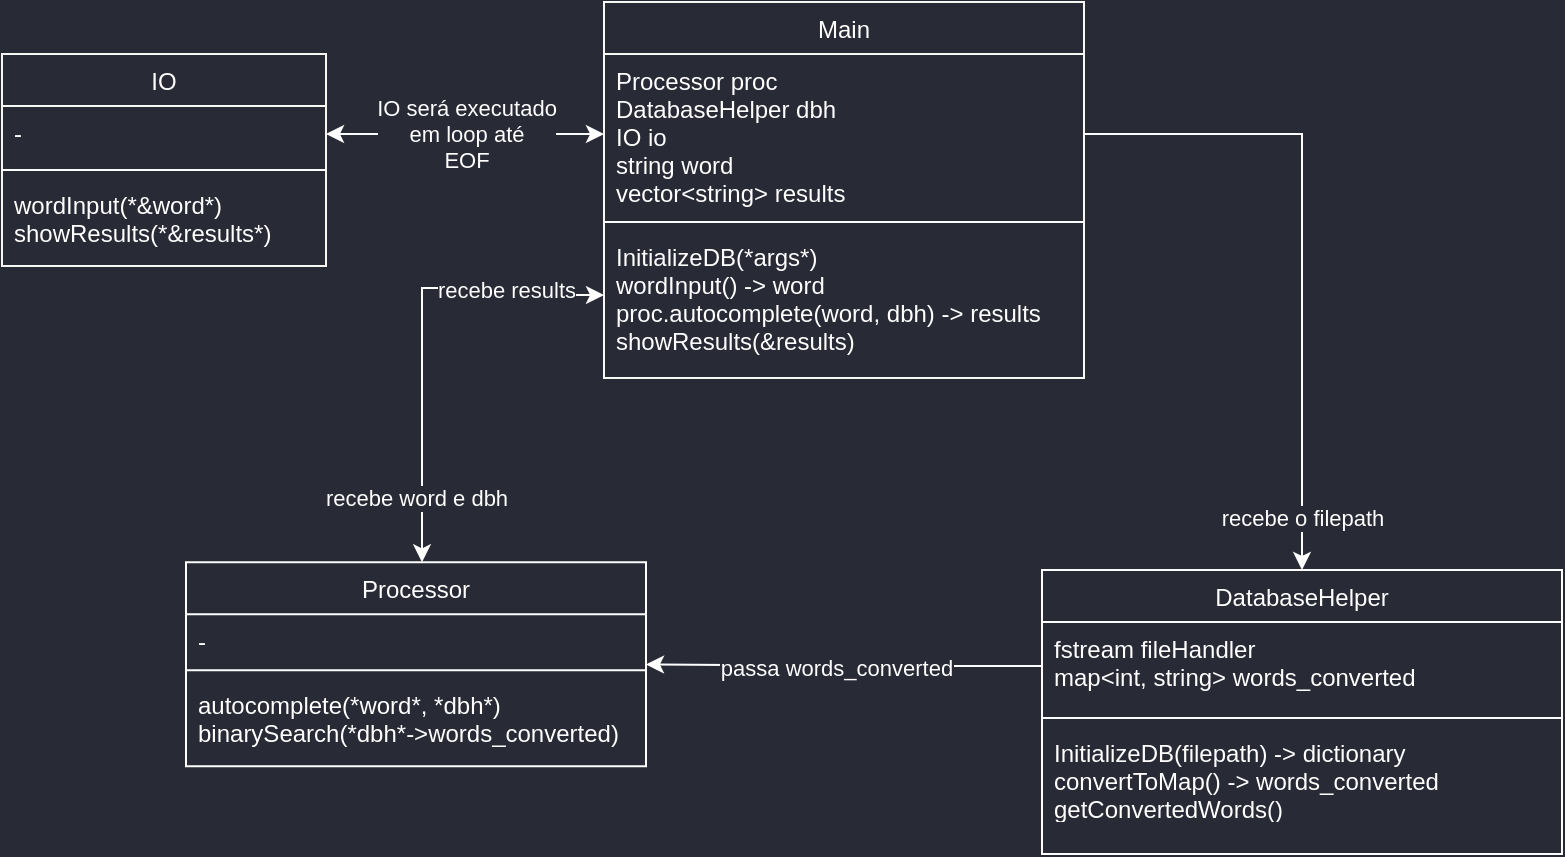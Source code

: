 <mxfile version="16.4.0" type="device"><diagram id="C5RBs43oDa-KdzZeNtuy" name="Page-1"><mxGraphModel dx="1471" dy="519" grid="0" gridSize="10" guides="1" tooltips="1" connect="1" arrows="1" fold="1" page="0" pageScale="1" pageWidth="827" pageHeight="1169" background="#282a36" math="0" shadow="0"><root><mxCell id="WIyWlLk6GJQsqaUBKTNV-0"/><mxCell id="WIyWlLk6GJQsqaUBKTNV-1" parent="WIyWlLk6GJQsqaUBKTNV-0"/><mxCell id="zkfFHV4jXpPFQw0GAbJ--6" value="Main" style="swimlane;fontStyle=0;align=center;verticalAlign=top;childLayout=stackLayout;horizontal=1;startSize=26;horizontalStack=0;resizeParent=1;resizeLast=0;collapsible=1;marginBottom=0;rounded=0;shadow=0;strokeWidth=1;fontColor=#FFFFFF;labelBackgroundColor=none;fillColor=none;labelBorderColor=none;strokeColor=#f8f8f2;" parent="WIyWlLk6GJQsqaUBKTNV-1" vertex="1"><mxGeometry x="296" y="43" width="240" height="188" as="geometry"><mxRectangle x="220" y="360" width="160" height="26" as="alternateBounds"/></mxGeometry></mxCell><mxCell id="zkfFHV4jXpPFQw0GAbJ--7" value="Processor proc&#10;DatabaseHelper dbh&#10;IO io&#10;string word&#10;vector&lt;string&gt; results" style="text;align=left;verticalAlign=top;spacingLeft=4;spacingRight=4;overflow=hidden;rotatable=0;points=[[0,0.5],[1,0.5]];portConstraint=eastwest;fontColor=#FFFFFF;labelBorderColor=none;" parent="zkfFHV4jXpPFQw0GAbJ--6" vertex="1"><mxGeometry y="26" width="240" height="80" as="geometry"/></mxCell><mxCell id="zkfFHV4jXpPFQw0GAbJ--9" value="" style="line;html=1;strokeWidth=1;align=left;verticalAlign=middle;spacingTop=-1;spacingLeft=3;spacingRight=3;rotatable=0;labelPosition=right;points=[];portConstraint=eastwest;fontColor=#FFFFFF;labelBorderColor=none;strokeColor=#FFFFFF;" parent="zkfFHV4jXpPFQw0GAbJ--6" vertex="1"><mxGeometry y="106" width="240" height="8" as="geometry"/></mxCell><mxCell id="zkfFHV4jXpPFQw0GAbJ--11" value="InitializeDB(*args*)&#10;wordInput() -&gt; word&#10;proc.autocomplete(word, dbh) -&gt; results&#10;showResults(&amp;results)" style="text;align=left;verticalAlign=top;spacingLeft=4;spacingRight=4;overflow=hidden;rotatable=0;points=[[0,0.5],[1,0.5]];portConstraint=eastwest;fontColor=#FFFFFF;fontStyle=0;labelBorderColor=none;" parent="zkfFHV4jXpPFQw0GAbJ--6" vertex="1"><mxGeometry y="114" width="240" height="65" as="geometry"/></mxCell><mxCell id="zkfFHV4jXpPFQw0GAbJ--13" value="DatabaseHelper" style="swimlane;fontStyle=0;align=center;verticalAlign=top;childLayout=stackLayout;horizontal=1;startSize=26;horizontalStack=0;resizeParent=1;resizeLast=0;collapsible=1;marginBottom=0;rounded=0;shadow=0;strokeWidth=1;fontColor=#FFFFFF;fillColor=none;labelBorderColor=none;strokeColor=#FFFFFF;" parent="WIyWlLk6GJQsqaUBKTNV-1" vertex="1"><mxGeometry x="515" y="327" width="260" height="142" as="geometry"><mxRectangle x="430" y="444" width="170" height="26" as="alternateBounds"/></mxGeometry></mxCell><mxCell id="zkfFHV4jXpPFQw0GAbJ--14" value="fstream fileHandler&#10;map&lt;int, string&gt; words_converted" style="text;align=left;verticalAlign=top;spacingLeft=4;spacingRight=4;overflow=hidden;rotatable=0;points=[[0,0.5],[1,0.5]];portConstraint=eastwest;fontColor=#FFFFFF;labelBorderColor=none;" parent="zkfFHV4jXpPFQw0GAbJ--13" vertex="1"><mxGeometry y="26" width="260" height="44" as="geometry"/></mxCell><mxCell id="zkfFHV4jXpPFQw0GAbJ--15" value="" style="line;html=1;strokeWidth=1;align=left;verticalAlign=middle;spacingTop=-1;spacingLeft=3;spacingRight=3;rotatable=0;labelPosition=right;points=[];portConstraint=eastwest;fontColor=#FFFFFF;labelBorderColor=none;strokeColor=#FFFFFF;" parent="zkfFHV4jXpPFQw0GAbJ--13" vertex="1"><mxGeometry y="70" width="260" height="8" as="geometry"/></mxCell><mxCell id="J4kxLh2qlvf4K1cdq-Gc-14" value="InitializeDB(filepath) -&gt; dictionary&#10;convertToMap() -&gt; words_converted&#10;getConvertedWords()" style="text;align=left;verticalAlign=top;spacingLeft=4;spacingRight=4;overflow=hidden;rotatable=0;points=[[0,0.5],[1,0.5]];portConstraint=eastwest;fontColor=#FFFFFF;labelBorderColor=none;" parent="zkfFHV4jXpPFQw0GAbJ--13" vertex="1"><mxGeometry y="78" width="260" height="44" as="geometry"/></mxCell><mxCell id="J4kxLh2qlvf4K1cdq-Gc-0" value="Processor" style="swimlane;fontStyle=0;align=center;verticalAlign=top;childLayout=stackLayout;horizontal=1;startSize=26;horizontalStack=0;resizeParent=1;resizeLast=0;collapsible=1;marginBottom=0;rounded=0;shadow=0;strokeWidth=1;fontColor=#FFFFFF;labelBorderColor=none;fillColor=none;strokeColor=#FFFFFF;" parent="WIyWlLk6GJQsqaUBKTNV-1" vertex="1"><mxGeometry x="87" y="323.17" width="230" height="102" as="geometry"><mxRectangle x="215" y="558" width="170" height="26" as="alternateBounds"/></mxGeometry></mxCell><mxCell id="J4kxLh2qlvf4K1cdq-Gc-1" value="-" style="text;align=left;verticalAlign=top;spacingLeft=4;spacingRight=4;overflow=hidden;rotatable=0;points=[[0,0.5],[1,0.5]];portConstraint=eastwest;fontColor=#FFFFFF;labelBorderColor=none;" parent="J4kxLh2qlvf4K1cdq-Gc-0" vertex="1"><mxGeometry y="26" width="230" height="24" as="geometry"/></mxCell><mxCell id="J4kxLh2qlvf4K1cdq-Gc-2" value="" style="line;html=1;strokeWidth=1;align=left;verticalAlign=middle;spacingTop=-1;spacingLeft=3;spacingRight=3;rotatable=0;labelPosition=right;points=[];portConstraint=eastwest;fontColor=#FFFFFF;labelBorderColor=none;fillColor=none;strokeColor=#FFFFFF;" parent="J4kxLh2qlvf4K1cdq-Gc-0" vertex="1"><mxGeometry y="50" width="230" height="8" as="geometry"/></mxCell><mxCell id="J4kxLh2qlvf4K1cdq-Gc-17" value="autocomplete(*word*, *dbh*)&#10;binarySearch(*dbh*-&gt;words_converted)&#10;" style="text;align=left;verticalAlign=top;spacingLeft=4;spacingRight=4;overflow=hidden;rotatable=0;points=[[0,0.5],[1,0.5]];portConstraint=eastwest;fontColor=#FFFFFF;labelBorderColor=none;" parent="J4kxLh2qlvf4K1cdq-Gc-0" vertex="1"><mxGeometry y="58" width="230" height="44" as="geometry"/></mxCell><mxCell id="J4kxLh2qlvf4K1cdq-Gc-7" style="edgeStyle=orthogonalEdgeStyle;rounded=0;orthogonalLoop=1;jettySize=auto;html=1;exitX=1;exitY=0.5;exitDx=0;exitDy=0;entryX=0.5;entryY=0;entryDx=0;entryDy=0;fontColor=#FFFFFF;labelBorderColor=none;strokeColor=#FFFFFF;" parent="WIyWlLk6GJQsqaUBKTNV-1" source="zkfFHV4jXpPFQw0GAbJ--7" target="zkfFHV4jXpPFQw0GAbJ--13" edge="1"><mxGeometry relative="1" as="geometry"/></mxCell><mxCell id="J4kxLh2qlvf4K1cdq-Gc-22" value="recebe o filepath" style="edgeLabel;html=1;align=center;verticalAlign=middle;resizable=0;points=[];fontColor=#FFFFFF;labelBackgroundColor=#282A36;labelBorderColor=none;" parent="J4kxLh2qlvf4K1cdq-Gc-7" vertex="1" connectable="0"><mxGeometry x="0.465" relative="1" as="geometry"><mxPoint y="61" as="offset"/></mxGeometry></mxCell><mxCell id="J4kxLh2qlvf4K1cdq-Gc-9" style="edgeStyle=orthogonalEdgeStyle;rounded=0;orthogonalLoop=1;jettySize=auto;html=1;exitX=0;exitY=0.5;exitDx=0;exitDy=0;fontColor=#FFFFFF;labelBorderColor=none;strokeColor=#FFFFFF;" parent="WIyWlLk6GJQsqaUBKTNV-1" source="zkfFHV4jXpPFQw0GAbJ--14" target="J4kxLh2qlvf4K1cdq-Gc-0" edge="1"><mxGeometry relative="1" as="geometry"/></mxCell><mxCell id="J4kxLh2qlvf4K1cdq-Gc-25" value="&lt;div&gt;passa words_converted&lt;/div&gt;" style="edgeLabel;html=1;align=center;verticalAlign=middle;resizable=0;points=[];fontColor=#FFFFFF;labelBorderColor=none;labelBackgroundColor=#282A36;" parent="J4kxLh2qlvf4K1cdq-Gc-9" vertex="1" connectable="0"><mxGeometry x="-0.311" y="-2" relative="1" as="geometry"><mxPoint x="-35" y="3" as="offset"/></mxGeometry></mxCell><mxCell id="J4kxLh2qlvf4K1cdq-Gc-10" style="edgeStyle=orthogonalEdgeStyle;rounded=0;orthogonalLoop=1;jettySize=auto;html=1;exitX=0;exitY=0.5;exitDx=0;exitDy=0;fontColor=#FFFFFF;labelBorderColor=none;strokeColor=#FFFFFF;startArrow=classic;startFill=1;" parent="WIyWlLk6GJQsqaUBKTNV-1" source="zkfFHV4jXpPFQw0GAbJ--11" target="J4kxLh2qlvf4K1cdq-Gc-0" edge="1"><mxGeometry relative="1" as="geometry"><Array as="points"><mxPoint x="270" y="186"/><mxPoint x="205" y="186"/></Array></mxGeometry></mxCell><mxCell id="J4kxLh2qlvf4K1cdq-Gc-23" value="recebe word e dbh" style="edgeLabel;html=1;align=center;verticalAlign=middle;resizable=0;points=[];fontColor=#FFFFFF;labelBorderColor=none;labelBackgroundColor=#282A36;" parent="J4kxLh2qlvf4K1cdq-Gc-10" vertex="1" connectable="0"><mxGeometry x="0.613" relative="1" as="geometry"><mxPoint x="-3" y="12" as="offset"/></mxGeometry></mxCell><mxCell id="J4kxLh2qlvf4K1cdq-Gc-24" value="recebe results" style="edgeLabel;html=1;align=center;verticalAlign=middle;resizable=0;points=[];fontColor=#FFFFFF;labelBorderColor=none;labelBackgroundColor=#282A36;" parent="J4kxLh2qlvf4K1cdq-Gc-10" vertex="1" connectable="0"><mxGeometry x="-0.704" y="-2" relative="1" as="geometry"><mxPoint x="-18" y="3" as="offset"/></mxGeometry></mxCell><mxCell id="J4kxLh2qlvf4K1cdq-Gc-28" value="IO" style="swimlane;fontStyle=0;align=center;verticalAlign=top;childLayout=stackLayout;horizontal=1;startSize=26;horizontalStack=0;resizeParent=1;resizeLast=0;collapsible=1;marginBottom=0;rounded=0;shadow=0;strokeWidth=1;fontColor=#FFFFFF;labelBackgroundColor=none;fillColor=none;labelBorderColor=none;strokeColor=#f8f8f2;" parent="WIyWlLk6GJQsqaUBKTNV-1" vertex="1"><mxGeometry x="-5" y="69" width="162" height="106" as="geometry"><mxRectangle x="220" y="360" width="160" height="26" as="alternateBounds"/></mxGeometry></mxCell><mxCell id="J4kxLh2qlvf4K1cdq-Gc-29" value="-" style="text;align=left;verticalAlign=top;spacingLeft=4;spacingRight=4;overflow=hidden;rotatable=0;points=[[0,0.5],[1,0.5]];portConstraint=eastwest;fontColor=#FFFFFF;labelBorderColor=none;" parent="J4kxLh2qlvf4K1cdq-Gc-28" vertex="1"><mxGeometry y="26" width="162" height="28" as="geometry"/></mxCell><mxCell id="J4kxLh2qlvf4K1cdq-Gc-30" value="" style="line;html=1;strokeWidth=1;align=left;verticalAlign=middle;spacingTop=-1;spacingLeft=3;spacingRight=3;rotatable=0;labelPosition=right;points=[];portConstraint=eastwest;fontColor=#FFFFFF;labelBorderColor=none;strokeColor=#FFFFFF;" parent="J4kxLh2qlvf4K1cdq-Gc-28" vertex="1"><mxGeometry y="54" width="162" height="8" as="geometry"/></mxCell><mxCell id="J4kxLh2qlvf4K1cdq-Gc-31" value="wordInput(*&amp;word*)&#10;showResults(*&amp;results*)&#10;" style="text;align=left;verticalAlign=top;spacingLeft=4;spacingRight=4;overflow=hidden;rotatable=0;points=[[0,0.5],[1,0.5]];portConstraint=eastwest;fontColor=#FFFFFF;fontStyle=0;labelBorderColor=none;" parent="J4kxLh2qlvf4K1cdq-Gc-28" vertex="1"><mxGeometry y="62" width="162" height="44" as="geometry"/></mxCell><mxCell id="J4kxLh2qlvf4K1cdq-Gc-32" style="edgeStyle=orthogonalEdgeStyle;rounded=0;orthogonalLoop=1;jettySize=auto;html=1;exitX=1;exitY=0.5;exitDx=0;exitDy=0;entryX=0;entryY=0.5;entryDx=0;entryDy=0;labelBorderColor=none;fontColor=#FFFFFF;strokeColor=#FFFFFF;startArrow=classic;startFill=1;" parent="WIyWlLk6GJQsqaUBKTNV-1" source="J4kxLh2qlvf4K1cdq-Gc-29" target="zkfFHV4jXpPFQw0GAbJ--7" edge="1"><mxGeometry relative="1" as="geometry"/></mxCell><mxCell id="J4kxLh2qlvf4K1cdq-Gc-35" value="&lt;div&gt;IO será executado &lt;br&gt;&lt;/div&gt;&lt;div&gt;em loop até&lt;br&gt;EOF&lt;br&gt;&lt;/div&gt;" style="edgeLabel;html=1;align=center;verticalAlign=middle;resizable=0;points=[];fontColor=#FFFFFF;labelBackgroundColor=#282A36;" parent="J4kxLh2qlvf4K1cdq-Gc-32" vertex="1" connectable="0"><mxGeometry x="-0.285" y="1" relative="1" as="geometry"><mxPoint x="20" y="1" as="offset"/></mxGeometry></mxCell></root></mxGraphModel></diagram></mxfile>